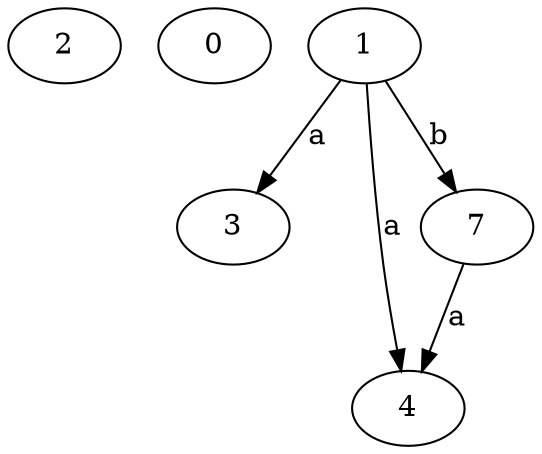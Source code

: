 strict digraph  {
2;
0;
3;
4;
1;
7;
1 -> 3  [label=a];
1 -> 4  [label=a];
1 -> 7  [label=b];
7 -> 4  [label=a];
}
